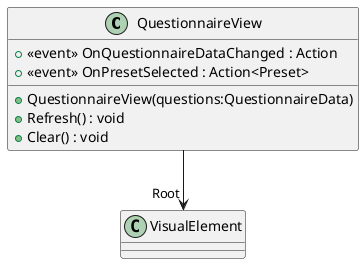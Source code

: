 @startuml
class QuestionnaireView {
    +  <<event>> OnQuestionnaireDataChanged : Action 
    +  <<event>> OnPresetSelected : Action<Preset> 
    + QuestionnaireView(questions:QuestionnaireData)
    + Refresh() : void
    + Clear() : void
}
QuestionnaireView --> "Root" VisualElement
@enduml
